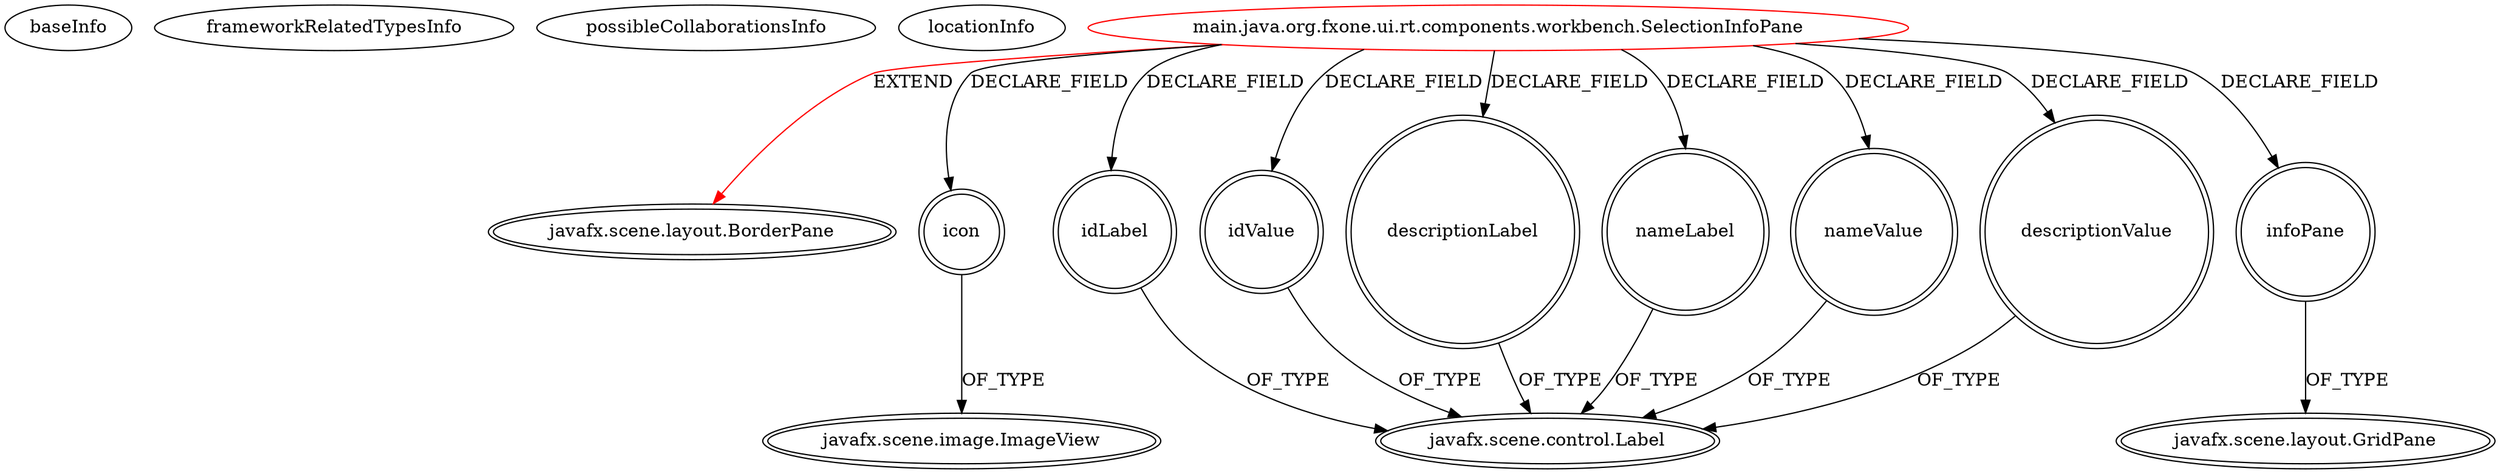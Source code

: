 digraph {
baseInfo[graphId=1942,category="extension_graph",isAnonymous=false,possibleRelation=false]
frameworkRelatedTypesInfo[0="javafx.scene.layout.BorderPane"]
possibleCollaborationsInfo[]
locationInfo[projectName="atsticks-FXOne",filePath="/atsticks-FXOne/FXOne-master/org.fxone/fxone-ui/src/main/java/org/fxone/ui/rt/components/workbench/SelectionInfoPane.java",contextSignature="SelectionInfoPane",graphId="1942"]
0[label="main.java.org.fxone.ui.rt.components.workbench.SelectionInfoPane",vertexType="ROOT_CLIENT_CLASS_DECLARATION",isFrameworkType=false,color=red]
1[label="javafx.scene.layout.BorderPane",vertexType="FRAMEWORK_CLASS_TYPE",isFrameworkType=true,peripheries=2]
2[label="descriptionLabel",vertexType="FIELD_DECLARATION",isFrameworkType=true,peripheries=2,shape=circle]
3[label="javafx.scene.control.Label",vertexType="FRAMEWORK_CLASS_TYPE",isFrameworkType=true,peripheries=2]
4[label="descriptionValue",vertexType="FIELD_DECLARATION",isFrameworkType=true,peripheries=2,shape=circle]
6[label="icon",vertexType="FIELD_DECLARATION",isFrameworkType=true,peripheries=2,shape=circle]
7[label="javafx.scene.image.ImageView",vertexType="FRAMEWORK_CLASS_TYPE",isFrameworkType=true,peripheries=2]
8[label="idLabel",vertexType="FIELD_DECLARATION",isFrameworkType=true,peripheries=2,shape=circle]
10[label="idValue",vertexType="FIELD_DECLARATION",isFrameworkType=true,peripheries=2,shape=circle]
12[label="infoPane",vertexType="FIELD_DECLARATION",isFrameworkType=true,peripheries=2,shape=circle]
13[label="javafx.scene.layout.GridPane",vertexType="FRAMEWORK_CLASS_TYPE",isFrameworkType=true,peripheries=2]
14[label="nameLabel",vertexType="FIELD_DECLARATION",isFrameworkType=true,peripheries=2,shape=circle]
16[label="nameValue",vertexType="FIELD_DECLARATION",isFrameworkType=true,peripheries=2,shape=circle]
0->1[label="EXTEND",color=red]
0->2[label="DECLARE_FIELD"]
2->3[label="OF_TYPE"]
0->4[label="DECLARE_FIELD"]
4->3[label="OF_TYPE"]
0->6[label="DECLARE_FIELD"]
6->7[label="OF_TYPE"]
0->8[label="DECLARE_FIELD"]
8->3[label="OF_TYPE"]
0->10[label="DECLARE_FIELD"]
10->3[label="OF_TYPE"]
0->12[label="DECLARE_FIELD"]
12->13[label="OF_TYPE"]
0->14[label="DECLARE_FIELD"]
14->3[label="OF_TYPE"]
0->16[label="DECLARE_FIELD"]
16->3[label="OF_TYPE"]
}
